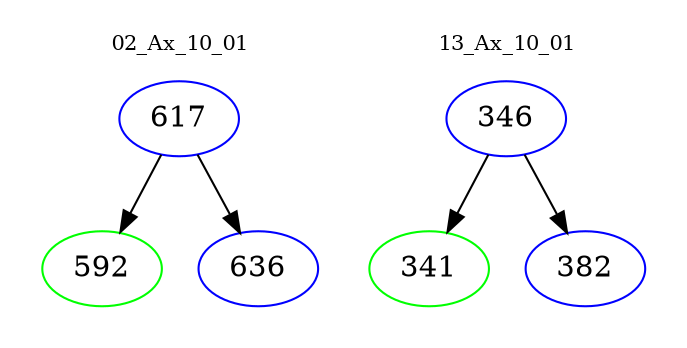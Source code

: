 digraph{
subgraph cluster_0 {
color = white
label = "02_Ax_10_01";
fontsize=10;
T0_617 [label="617", color="blue"]
T0_617 -> T0_592 [color="black"]
T0_592 [label="592", color="green"]
T0_617 -> T0_636 [color="black"]
T0_636 [label="636", color="blue"]
}
subgraph cluster_1 {
color = white
label = "13_Ax_10_01";
fontsize=10;
T1_346 [label="346", color="blue"]
T1_346 -> T1_341 [color="black"]
T1_341 [label="341", color="green"]
T1_346 -> T1_382 [color="black"]
T1_382 [label="382", color="blue"]
}
}
